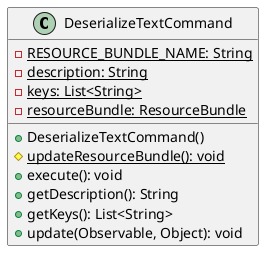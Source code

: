 @startuml

    class DeserializeTextCommand {
        {static} -RESOURCE_BUNDLE_NAME: String
        {static} -description: String
        {static} -keys: List<String>
        {static} -resourceBundle: ResourceBundle
        +DeserializeTextCommand()
        {static} #updateResourceBundle(): void
        +execute(): void
        +getDescription(): String
        +getKeys(): List<String>
        +update(Observable, Object): void
    }

@enduml
